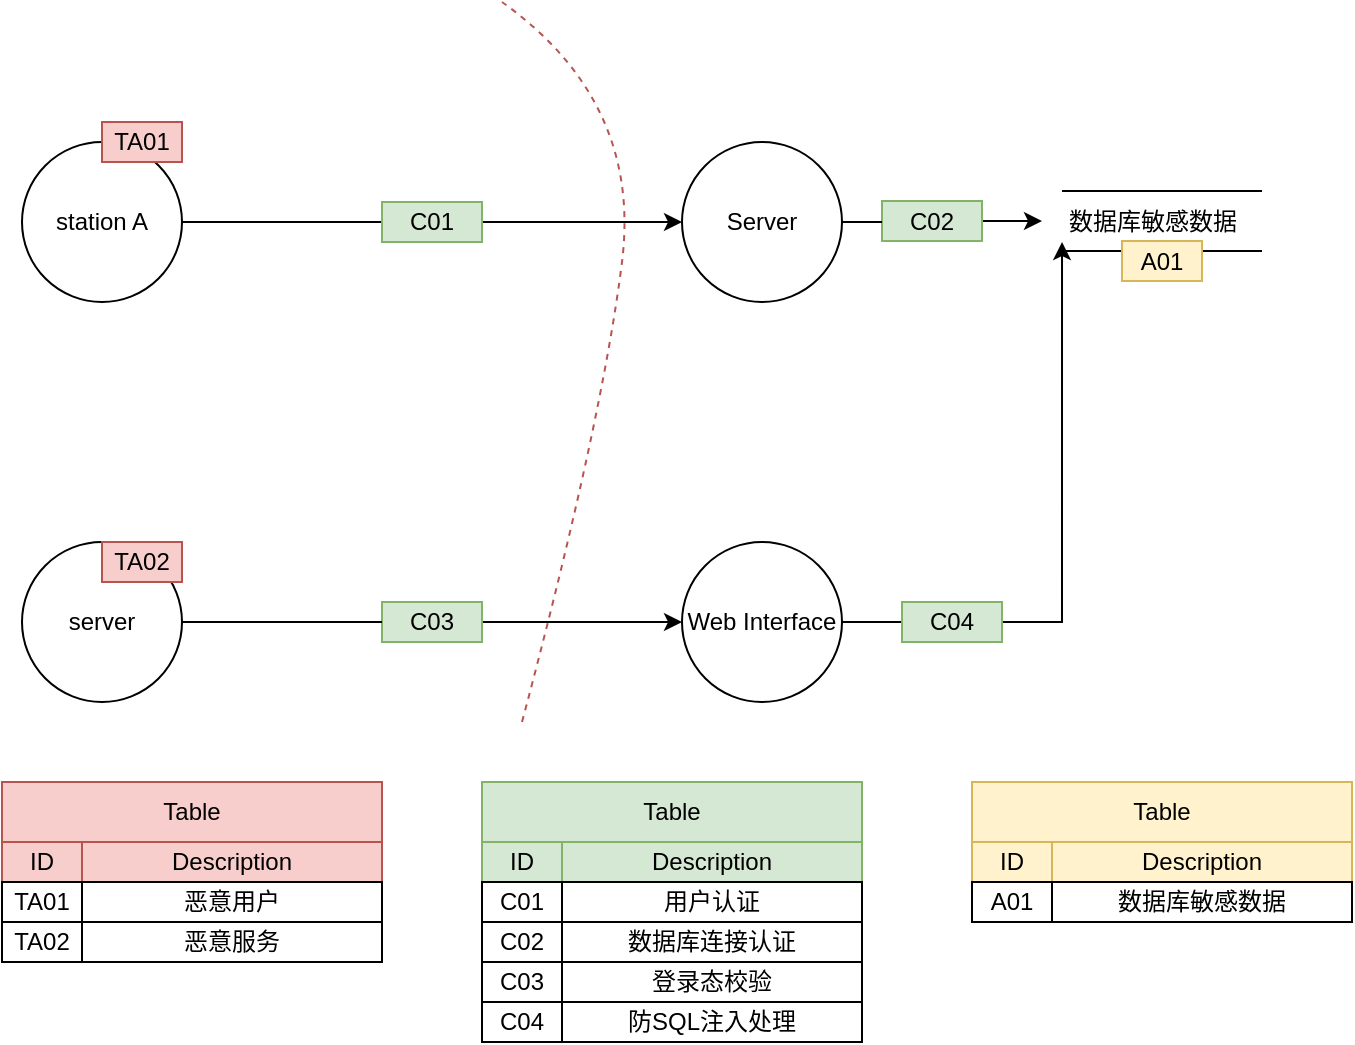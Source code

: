 <mxfile version="20.6.0" type="github">
  <diagram id="-g0EWCS_UyHXg1YItiPW" name="第 1 页">
    <mxGraphModel dx="1422" dy="748" grid="1" gridSize="10" guides="1" tooltips="1" connect="1" arrows="1" fold="1" page="1" pageScale="1" pageWidth="827" pageHeight="1169" math="0" shadow="0">
      <root>
        <mxCell id="0" />
        <mxCell id="1" parent="0" />
        <mxCell id="pl9L7AFgnWMo71hymMK7-4" style="edgeStyle=orthogonalEdgeStyle;rounded=0;orthogonalLoop=1;jettySize=auto;html=1;exitX=1;exitY=0.5;exitDx=0;exitDy=0;entryX=0;entryY=0.5;entryDx=0;entryDy=0;" parent="1" source="pl9L7AFgnWMo71hymMK7-1" target="pl9L7AFgnWMo71hymMK7-3" edge="1">
          <mxGeometry relative="1" as="geometry" />
        </mxCell>
        <mxCell id="pl9L7AFgnWMo71hymMK7-1" value="station A" style="ellipse;whiteSpace=wrap;html=1;aspect=fixed;" parent="1" vertex="1">
          <mxGeometry x="120" y="160" width="80" height="80" as="geometry" />
        </mxCell>
        <mxCell id="pl9L7AFgnWMo71hymMK7-2" value="TA01" style="rounded=0;whiteSpace=wrap;html=1;fillColor=#f8cecc;strokeColor=#b85450;" parent="1" vertex="1">
          <mxGeometry x="160" y="150" width="40" height="20" as="geometry" />
        </mxCell>
        <mxCell id="pl9L7AFgnWMo71hymMK7-11" style="edgeStyle=orthogonalEdgeStyle;rounded=0;orthogonalLoop=1;jettySize=auto;html=1;exitX=1;exitY=0.5;exitDx=0;exitDy=0;startArrow=none;" parent="1" source="pl9L7AFgnWMo71hymMK7-14" target="pl9L7AFgnWMo71hymMK7-9" edge="1">
          <mxGeometry relative="1" as="geometry" />
        </mxCell>
        <mxCell id="pl9L7AFgnWMo71hymMK7-3" value="Server" style="ellipse;whiteSpace=wrap;html=1;aspect=fixed;" parent="1" vertex="1">
          <mxGeometry x="450" y="160" width="80" height="80" as="geometry" />
        </mxCell>
        <mxCell id="pl9L7AFgnWMo71hymMK7-5" value="C01" style="rounded=0;whiteSpace=wrap;html=1;fillColor=#d5e8d4;strokeColor=#82b366;" parent="1" vertex="1">
          <mxGeometry x="300" y="190" width="50" height="20" as="geometry" />
        </mxCell>
        <mxCell id="pl9L7AFgnWMo71hymMK7-7" value="" style="endArrow=none;html=1;rounded=0;" parent="1" edge="1">
          <mxGeometry width="50" height="50" relative="1" as="geometry">
            <mxPoint x="640" y="184.5" as="sourcePoint" />
            <mxPoint x="740" y="184.5" as="targetPoint" />
          </mxGeometry>
        </mxCell>
        <mxCell id="pl9L7AFgnWMo71hymMK7-8" value="" style="endArrow=none;html=1;rounded=0;" parent="1" edge="1">
          <mxGeometry width="50" height="50" relative="1" as="geometry">
            <mxPoint x="640" y="214.5" as="sourcePoint" />
            <mxPoint x="740" y="214.5" as="targetPoint" />
          </mxGeometry>
        </mxCell>
        <mxCell id="pl9L7AFgnWMo71hymMK7-9" value="数据库敏感数据" style="text;html=1;align=center;verticalAlign=middle;resizable=0;points=[];autosize=1;strokeColor=none;fillColor=none;" parent="1" vertex="1">
          <mxGeometry x="630" y="184.5" width="110" height="30" as="geometry" />
        </mxCell>
        <mxCell id="pl9L7AFgnWMo71hymMK7-14" value="C02" style="rounded=0;whiteSpace=wrap;html=1;fillColor=#d5e8d4;strokeColor=#82b366;" parent="1" vertex="1">
          <mxGeometry x="550" y="189.5" width="50" height="20" as="geometry" />
        </mxCell>
        <mxCell id="pl9L7AFgnWMo71hymMK7-15" value="" style="edgeStyle=orthogonalEdgeStyle;rounded=0;orthogonalLoop=1;jettySize=auto;html=1;exitX=1;exitY=0.5;exitDx=0;exitDy=0;endArrow=none;" parent="1" source="pl9L7AFgnWMo71hymMK7-3" target="pl9L7AFgnWMo71hymMK7-14" edge="1">
          <mxGeometry relative="1" as="geometry">
            <mxPoint x="530" y="200" as="sourcePoint" />
            <mxPoint x="630" y="199.5" as="targetPoint" />
          </mxGeometry>
        </mxCell>
        <mxCell id="pl9L7AFgnWMo71hymMK7-16" value="A01" style="rounded=0;whiteSpace=wrap;html=1;fillColor=#fff2cc;strokeColor=#d6b656;" parent="1" vertex="1">
          <mxGeometry x="670" y="209.5" width="40" height="20" as="geometry" />
        </mxCell>
        <mxCell id="pl9L7AFgnWMo71hymMK7-21" style="edgeStyle=orthogonalEdgeStyle;rounded=0;orthogonalLoop=1;jettySize=auto;html=1;exitX=1;exitY=0.5;exitDx=0;exitDy=0;entryX=0;entryY=0.5;entryDx=0;entryDy=0;startArrow=none;" parent="1" source="pl9L7AFgnWMo71hymMK7-22" target="pl9L7AFgnWMo71hymMK7-20" edge="1">
          <mxGeometry relative="1" as="geometry" />
        </mxCell>
        <mxCell id="pl9L7AFgnWMo71hymMK7-18" value="server" style="ellipse;whiteSpace=wrap;html=1;aspect=fixed;" parent="1" vertex="1">
          <mxGeometry x="120" y="360" width="80" height="80" as="geometry" />
        </mxCell>
        <mxCell id="pl9L7AFgnWMo71hymMK7-19" value="TA02" style="rounded=0;whiteSpace=wrap;html=1;fillColor=#f8cecc;strokeColor=#b85450;" parent="1" vertex="1">
          <mxGeometry x="160" y="360" width="40" height="20" as="geometry" />
        </mxCell>
        <mxCell id="pl9L7AFgnWMo71hymMK7-24" style="edgeStyle=orthogonalEdgeStyle;rounded=0;orthogonalLoop=1;jettySize=auto;html=1;exitX=1;exitY=0.5;exitDx=0;exitDy=0;entryX=0.091;entryY=0.85;entryDx=0;entryDy=0;entryPerimeter=0;startArrow=none;" parent="1" source="pl9L7AFgnWMo71hymMK7-68" target="pl9L7AFgnWMo71hymMK7-9" edge="1">
          <mxGeometry relative="1" as="geometry" />
        </mxCell>
        <mxCell id="pl9L7AFgnWMo71hymMK7-71" style="edgeStyle=entityRelationEdgeStyle;rounded=0;orthogonalLoop=1;jettySize=auto;html=1;exitX=1;exitY=0.5;exitDx=0;exitDy=0;endArrow=none;endFill=0;" parent="1" source="pl9L7AFgnWMo71hymMK7-20" edge="1">
          <mxGeometry relative="1" as="geometry">
            <mxPoint x="640" y="400" as="targetPoint" />
          </mxGeometry>
        </mxCell>
        <mxCell id="pl9L7AFgnWMo71hymMK7-20" value="Web Interface" style="ellipse;whiteSpace=wrap;html=1;aspect=fixed;" parent="1" vertex="1">
          <mxGeometry x="450" y="360" width="80" height="80" as="geometry" />
        </mxCell>
        <mxCell id="pl9L7AFgnWMo71hymMK7-22" value="C03" style="rounded=0;whiteSpace=wrap;html=1;fillColor=#d5e8d4;strokeColor=#82b366;" parent="1" vertex="1">
          <mxGeometry x="300" y="390" width="50" height="20" as="geometry" />
        </mxCell>
        <mxCell id="pl9L7AFgnWMo71hymMK7-23" value="" style="edgeStyle=orthogonalEdgeStyle;rounded=0;orthogonalLoop=1;jettySize=auto;html=1;exitX=1;exitY=0.5;exitDx=0;exitDy=0;entryX=0;entryY=0.5;entryDx=0;entryDy=0;endArrow=none;" parent="1" source="pl9L7AFgnWMo71hymMK7-18" target="pl9L7AFgnWMo71hymMK7-22" edge="1">
          <mxGeometry relative="1" as="geometry">
            <mxPoint x="200" y="400" as="sourcePoint" />
            <mxPoint x="450" y="400" as="targetPoint" />
          </mxGeometry>
        </mxCell>
        <mxCell id="pl9L7AFgnWMo71hymMK7-41" value="Table" style="rounded=0;whiteSpace=wrap;html=1;fillColor=#f8cecc;strokeColor=#b85450;" parent="1" vertex="1">
          <mxGeometry x="110" y="480" width="190" height="30" as="geometry" />
        </mxCell>
        <mxCell id="pl9L7AFgnWMo71hymMK7-43" value="ID" style="rounded=0;whiteSpace=wrap;html=1;fillColor=#f8cecc;strokeColor=#b85450;" parent="1" vertex="1">
          <mxGeometry x="110" y="510" width="40" height="20" as="geometry" />
        </mxCell>
        <mxCell id="pl9L7AFgnWMo71hymMK7-44" value="Description" style="rounded=0;whiteSpace=wrap;html=1;fillColor=#f8cecc;strokeColor=#b85450;" parent="1" vertex="1">
          <mxGeometry x="150" y="510" width="150" height="20" as="geometry" />
        </mxCell>
        <mxCell id="pl9L7AFgnWMo71hymMK7-45" value="TA01" style="rounded=0;whiteSpace=wrap;html=1;" parent="1" vertex="1">
          <mxGeometry x="110" y="530" width="40" height="20" as="geometry" />
        </mxCell>
        <mxCell id="pl9L7AFgnWMo71hymMK7-46" value="恶意用户" style="rounded=0;whiteSpace=wrap;html=1;" parent="1" vertex="1">
          <mxGeometry x="150" y="530" width="150" height="20" as="geometry" />
        </mxCell>
        <mxCell id="pl9L7AFgnWMo71hymMK7-47" value="恶意服务" style="rounded=0;whiteSpace=wrap;html=1;" parent="1" vertex="1">
          <mxGeometry x="150" y="550" width="150" height="20" as="geometry" />
        </mxCell>
        <mxCell id="pl9L7AFgnWMo71hymMK7-48" value="TA02" style="rounded=0;whiteSpace=wrap;html=1;" parent="1" vertex="1">
          <mxGeometry x="110" y="550" width="40" height="20" as="geometry" />
        </mxCell>
        <mxCell id="pl9L7AFgnWMo71hymMK7-49" value="Table" style="rounded=0;whiteSpace=wrap;html=1;fillColor=#d5e8d4;strokeColor=#82b366;" parent="1" vertex="1">
          <mxGeometry x="350" y="480" width="190" height="30" as="geometry" />
        </mxCell>
        <mxCell id="pl9L7AFgnWMo71hymMK7-50" value="ID" style="rounded=0;whiteSpace=wrap;html=1;fillColor=#d5e8d4;strokeColor=#82b366;" parent="1" vertex="1">
          <mxGeometry x="350" y="510" width="40" height="20" as="geometry" />
        </mxCell>
        <mxCell id="pl9L7AFgnWMo71hymMK7-51" value="Description" style="rounded=0;whiteSpace=wrap;html=1;fillColor=#d5e8d4;strokeColor=#82b366;" parent="1" vertex="1">
          <mxGeometry x="390" y="510" width="150" height="20" as="geometry" />
        </mxCell>
        <mxCell id="pl9L7AFgnWMo71hymMK7-52" value="C01" style="rounded=0;whiteSpace=wrap;html=1;" parent="1" vertex="1">
          <mxGeometry x="350" y="530" width="40" height="20" as="geometry" />
        </mxCell>
        <mxCell id="pl9L7AFgnWMo71hymMK7-53" value="用户认证" style="rounded=0;whiteSpace=wrap;html=1;" parent="1" vertex="1">
          <mxGeometry x="390" y="530" width="150" height="20" as="geometry" />
        </mxCell>
        <mxCell id="pl9L7AFgnWMo71hymMK7-54" value="数据库连接认证" style="rounded=0;whiteSpace=wrap;html=1;" parent="1" vertex="1">
          <mxGeometry x="390" y="550" width="150" height="20" as="geometry" />
        </mxCell>
        <mxCell id="pl9L7AFgnWMo71hymMK7-55" value="C02" style="rounded=0;whiteSpace=wrap;html=1;" parent="1" vertex="1">
          <mxGeometry x="350" y="550" width="40" height="20" as="geometry" />
        </mxCell>
        <mxCell id="pl9L7AFgnWMo71hymMK7-58" value="C03" style="rounded=0;whiteSpace=wrap;html=1;" parent="1" vertex="1">
          <mxGeometry x="350" y="570" width="40" height="20" as="geometry" />
        </mxCell>
        <mxCell id="pl9L7AFgnWMo71hymMK7-59" value="登录态校验" style="rounded=0;whiteSpace=wrap;html=1;" parent="1" vertex="1">
          <mxGeometry x="390" y="570" width="150" height="20" as="geometry" />
        </mxCell>
        <mxCell id="pl9L7AFgnWMo71hymMK7-60" value="Table" style="rounded=0;whiteSpace=wrap;html=1;fillColor=#fff2cc;strokeColor=#d6b656;" parent="1" vertex="1">
          <mxGeometry x="595" y="480" width="190" height="30" as="geometry" />
        </mxCell>
        <mxCell id="pl9L7AFgnWMo71hymMK7-61" value="ID" style="rounded=0;whiteSpace=wrap;html=1;fillColor=#fff2cc;strokeColor=#d6b656;" parent="1" vertex="1">
          <mxGeometry x="595" y="510" width="40" height="20" as="geometry" />
        </mxCell>
        <mxCell id="pl9L7AFgnWMo71hymMK7-62" value="Description" style="rounded=0;whiteSpace=wrap;html=1;fillColor=#fff2cc;strokeColor=#d6b656;" parent="1" vertex="1">
          <mxGeometry x="635" y="510" width="150" height="20" as="geometry" />
        </mxCell>
        <mxCell id="pl9L7AFgnWMo71hymMK7-63" value="A01" style="rounded=0;whiteSpace=wrap;html=1;" parent="1" vertex="1">
          <mxGeometry x="595" y="530" width="40" height="20" as="geometry" />
        </mxCell>
        <mxCell id="pl9L7AFgnWMo71hymMK7-64" value="数据库敏感数据" style="rounded=0;whiteSpace=wrap;html=1;" parent="1" vertex="1">
          <mxGeometry x="635" y="530" width="150" height="20" as="geometry" />
        </mxCell>
        <mxCell id="pl9L7AFgnWMo71hymMK7-68" value="C04" style="rounded=0;whiteSpace=wrap;html=1;fillColor=#d5e8d4;strokeColor=#82b366;" parent="1" vertex="1">
          <mxGeometry x="560" y="390" width="50" height="20" as="geometry" />
        </mxCell>
        <mxCell id="pl9L7AFgnWMo71hymMK7-74" value="C04" style="rounded=0;whiteSpace=wrap;html=1;" parent="1" vertex="1">
          <mxGeometry x="350" y="590" width="40" height="20" as="geometry" />
        </mxCell>
        <mxCell id="pl9L7AFgnWMo71hymMK7-75" value="防SQL注入处理" style="rounded=0;whiteSpace=wrap;html=1;" parent="1" vertex="1">
          <mxGeometry x="390" y="590" width="150" height="20" as="geometry" />
        </mxCell>
        <mxCell id="rK4-QEF2hgpdYLERDGGH-3" value="" style="curved=1;endArrow=none;html=1;rounded=0;endFill=0;dashed=1;fillColor=#f8cecc;strokeColor=#b85450;" parent="1" edge="1">
          <mxGeometry width="50" height="50" relative="1" as="geometry">
            <mxPoint x="370" y="450" as="sourcePoint" />
            <mxPoint x="360" y="90" as="targetPoint" />
            <Array as="points">
              <mxPoint x="410" y="300" />
              <mxPoint x="430" y="140" />
              <mxPoint x="360" y="90" />
            </Array>
          </mxGeometry>
        </mxCell>
      </root>
    </mxGraphModel>
  </diagram>
</mxfile>
